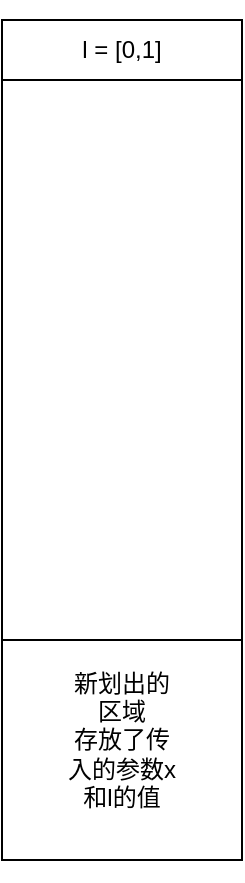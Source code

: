 <mxfile version="12.2.4" pages="1"><diagram id="Hfv66sCO_bbMrXu-3W5Y" name="Page-1"><mxGraphModel dx="626" dy="647" grid="1" gridSize="10" guides="1" tooltips="1" connect="1" arrows="1" fold="1" page="1" pageScale="1" pageWidth="827" pageHeight="1169" math="0" shadow="0"><root><mxCell id="0"/><mxCell id="1" parent="0"/><mxCell id="2" value="" style="rounded=0;whiteSpace=wrap;html=1;" parent="1" vertex="1"><mxGeometry x="120" y="40" width="120" height="420" as="geometry"/></mxCell><mxCell id="3" value="" style="rounded=0;whiteSpace=wrap;html=1;" parent="1" vertex="1"><mxGeometry x="120" y="40" width="120" height="30" as="geometry"/></mxCell><mxCell id="4" value="" style="rounded=0;whiteSpace=wrap;html=1;" parent="1" vertex="1"><mxGeometry x="120" y="470" width="120" as="geometry"/></mxCell><mxCell id="5" value="l = [0,1]" style="text;html=1;strokeColor=none;fillColor=none;align=center;verticalAlign=middle;whiteSpace=wrap;rounded=0;" parent="1" vertex="1"><mxGeometry x="150" y="30" width="60" height="50" as="geometry"/></mxCell><mxCell id="6" value="" style="rounded=0;whiteSpace=wrap;html=1;" vertex="1" parent="1"><mxGeometry x="120" y="350" width="120" height="110" as="geometry"/></mxCell><mxCell id="8" value="新划出的区域&lt;br&gt;存放了传入的参数x和l的值" style="text;html=1;strokeColor=none;fillColor=none;align=center;verticalAlign=middle;whiteSpace=wrap;rounded=0;" vertex="1" parent="1"><mxGeometry x="150" y="370" width="60" height="60" as="geometry"/></mxCell></root></mxGraphModel></diagram></mxfile>